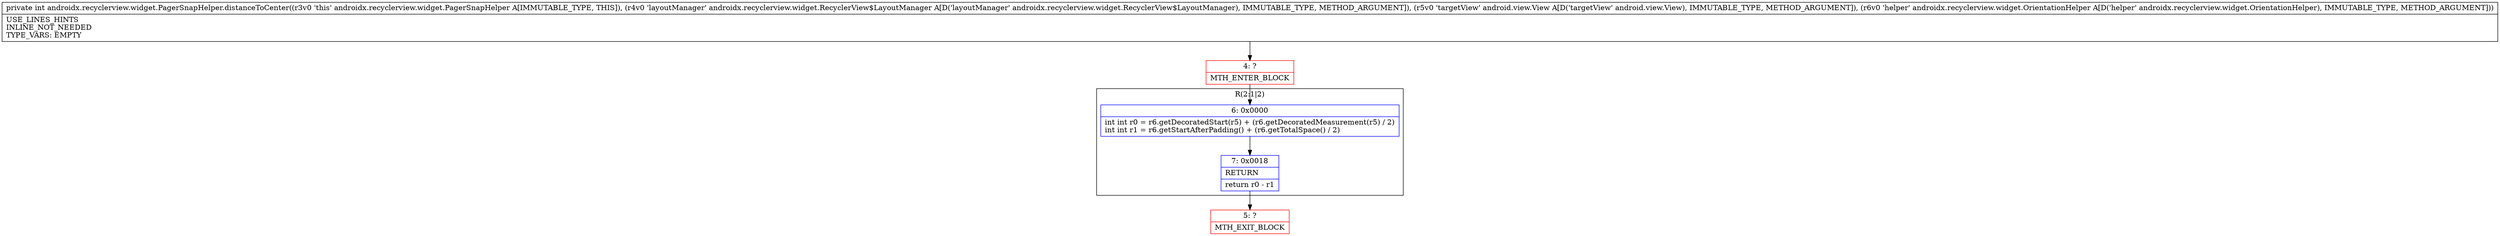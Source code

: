 digraph "CFG forandroidx.recyclerview.widget.PagerSnapHelper.distanceToCenter(Landroidx\/recyclerview\/widget\/RecyclerView$LayoutManager;Landroid\/view\/View;Landroidx\/recyclerview\/widget\/OrientationHelper;)I" {
subgraph cluster_Region_346807785 {
label = "R(2:1|2)";
node [shape=record,color=blue];
Node_6 [shape=record,label="{6\:\ 0x0000|int int r0 = r6.getDecoratedStart(r5) + (r6.getDecoratedMeasurement(r5) \/ 2)\lint int r1 = r6.getStartAfterPadding() + (r6.getTotalSpace() \/ 2)\l}"];
Node_7 [shape=record,label="{7\:\ 0x0018|RETURN\l|return r0 \- r1\l}"];
}
Node_4 [shape=record,color=red,label="{4\:\ ?|MTH_ENTER_BLOCK\l}"];
Node_5 [shape=record,color=red,label="{5\:\ ?|MTH_EXIT_BLOCK\l}"];
MethodNode[shape=record,label="{private int androidx.recyclerview.widget.PagerSnapHelper.distanceToCenter((r3v0 'this' androidx.recyclerview.widget.PagerSnapHelper A[IMMUTABLE_TYPE, THIS]), (r4v0 'layoutManager' androidx.recyclerview.widget.RecyclerView$LayoutManager A[D('layoutManager' androidx.recyclerview.widget.RecyclerView$LayoutManager), IMMUTABLE_TYPE, METHOD_ARGUMENT]), (r5v0 'targetView' android.view.View A[D('targetView' android.view.View), IMMUTABLE_TYPE, METHOD_ARGUMENT]), (r6v0 'helper' androidx.recyclerview.widget.OrientationHelper A[D('helper' androidx.recyclerview.widget.OrientationHelper), IMMUTABLE_TYPE, METHOD_ARGUMENT]))  | USE_LINES_HINTS\lINLINE_NOT_NEEDED\lTYPE_VARS: EMPTY\l}"];
MethodNode -> Node_4;Node_6 -> Node_7;
Node_7 -> Node_5;
Node_4 -> Node_6;
}


